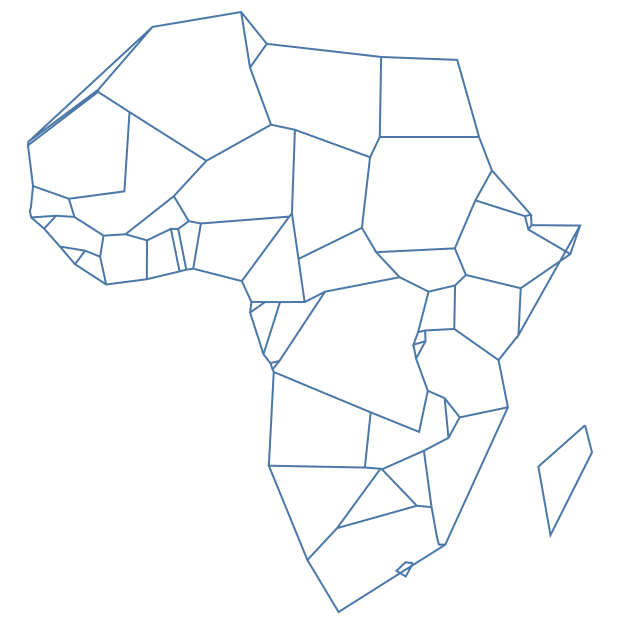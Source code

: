 {
    "background": "transparent",
    "view": {
        "fill": "transparent"
    },
    "config": {
        "view": {
            "continuousWidth": 400,
            "continuousHeight": 300
        }
    },
    "data": {
        "name": "data-f811bdd03136dc17114694f57567476a",
        "format": {
            "mesh": "data",
            "type": "topojson"
        }
    },
    "mark": {
        "type": "geoshape",
        "filled": false
    },
    "projection": {
        "reflectY": true,
        "type": "identity"
    },
    "width": 300,
    "$schema": "https://vega.github.io/schema/vega-lite/v4.8.1.json",
    "datasets": {
        "data-f811bdd03136dc17114694f57567476a": {
            "type": "Topology",
            "objects": {
                "data": {
                    "geometries": [
                        {
                            "id": "1",
                            "type": "Polygon",
                            "properties": {
                                "continent": "Africa",
                                "gdp_md_est": 150600,
                                "iso_a3": "TZA",
                                "name": "Tanzania",
                                "pop_est": 53950935
                            },
                            "bbox": [
                                29.339997592900346,
                                -11.720938002166735,
                                40.31659000000002,
                                -0.9500000000000001
                            ],
                            "arcs": [
                                [
                                    -6,
                                    0,
                                    -84,
                                    -82,
                                    -77,
                                    -3,
                                    -100,
                                    -140,
                                    -137
                                ]
                            ]
                        },
                        {
                            "id": "2",
                            "type": "Polygon",
                            "properties": {
                                "continent": "Africa",
                                "gdp_md_est": 906.5,
                                "iso_a3": "ESH",
                                "name": "W. Sahara",
                                "pop_est": 603253
                            },
                            "bbox": [
                                -17.06342322434257,
                                20.999752102130827,
                                -8.665124477564191,
                                27.656425889592356
                            ],
                            "arcs": [
                                [
                                    -106,
                                    -22,
                                    1,
                                    -115
                                ]
                            ]
                        },
                        {
                            "id": "11",
                            "type": "Polygon",
                            "properties": {
                                "continent": "Africa",
                                "gdp_md_est": 66010,
                                "iso_a3": "COD",
                                "name": "Dem. Rep. Congo",
                                "pop_est": 83301151
                            },
                            "bbox": [
                                12.182336866920252,
                                -13.257226657771831,
                                31.174149204235817,
                                5.256087754737123
                            ],
                            "arcs": [
                                [
                                    2,
                                    -81,
                                    -96,
                                    3,
                                    -93,
                                    -67,
                                    -63,
                                    -144,
                                    -138,
                                    -142,
                                    -101
                                ]
                            ]
                        },
                        {
                            "id": "12",
                            "type": "Polygon",
                            "properties": {
                                "continent": "Africa",
                                "gdp_md_est": 4719,
                                "iso_a3": "SOM",
                                "name": "Somalia",
                                "pop_est": 7531386
                            },
                            "bbox": [
                                40.98105,
                                -1.6832500000000001,
                                51.13387,
                                12.024640000000002
                            ],
                            "arcs": [
                                [
                                    -7,
                                    -126,
                                    -133,
                                    4
                                ]
                            ]
                        },
                        {
                            "id": "13",
                            "type": "Polygon",
                            "properties": {
                                "continent": "Africa",
                                "gdp_md_est": 152700,
                                "iso_a3": "KEN",
                                "name": "Kenya",
                                "pop_est": 47615739
                            },
                            "bbox": [
                                33.893568969666944,
                                -4.67677,
                                41.85508309264397,
                                5.506
                            ],
                            "arcs": [
                                [
                                    5,
                                    -139,
                                    -148,
                                    -127,
                                    6,
                                    7
                                ]
                            ]
                        },
                        {
                            "id": "14",
                            "type": "Polygon",
                            "properties": {
                                "continent": "Africa",
                                "gdp_md_est": 176300,
                                "iso_a3": "SDN",
                                "name": "Sudan",
                                "pop_est": 37345935
                            },
                            "bbox": [
                                21.93680999999998,
                                8.229187933785468,
                                38.410089959473225,
                                22
                            ],
                            "arcs": [
                                [
                                    -66,
                                    -10,
                                    -119,
                                    -117,
                                    8,
                                    -112,
                                    -128,
                                    -146
                                ]
                            ]
                        },
                        {
                            "id": "15",
                            "type": "Polygon",
                            "properties": {
                                "continent": "Africa",
                                "gdp_md_est": 30590,
                                "iso_a3": "TCD",
                                "name": "Chad",
                                "pop_est": 12075985
                            },
                            "bbox": [
                                13.540393507550789,
                                7.421924546737969,
                                23.886890000000108,
                                23.409719999999993
                            ],
                            "arcs": [
                                [
                                    9,
                                    -65,
                                    -33,
                                    -27,
                                    -120
                                ]
                            ]
                        },
                        {
                            "id": "25",
                            "type": "Polygon",
                            "properties": {
                                "continent": "Africa",
                                "gdp_md_est": 739100,
                                "iso_a3": "ZAF",
                                "name": "South Africa",
                                "pop_est": 54841552
                            },
                            "bbox": [
                                16.344976840895242,
                                -34.81916635512371,
                                32.830120477028885,
                                -22.091312758067588
                            ],
                            "arcs": [
                                [
                                    -16,
                                    -14,
                                    -13,
                                    -87,
                                    -91,
                                    -86,
                                    10
                                ],
                                [
                                    11
                                ]
                            ]
                        },
                        {
                            "id": "26",
                            "type": "Polygon",
                            "properties": {
                                "continent": "Africa",
                                "gdp_md_est": 6019,
                                "iso_a3": "LSO",
                                "name": "Lesotho",
                                "pop_est": 1958042
                            },
                            "bbox": [
                                26.999261915807637,
                                -30.645105889612225,
                                29.32516645683259,
                                -28.64750172293757
                            ],
                            "arcs": [
                                [
                                    11
                                ]
                            ]
                        },
                        {
                            "id": "48",
                            "type": "Polygon",
                            "properties": {
                                "continent": "Africa",
                                "gdp_md_est": 28330,
                                "iso_a3": "ZWE",
                                "name": "Zimbabwe",
                                "pop_est": 13805084
                            },
                            "bbox": [
                                25.264225701608012,
                                -22.271611830333935,
                                32.84986087416439,
                                -15.507786960515213
                            ],
                            "arcs": [
                                [
                                    12,
                                    -15,
                                    -78,
                                    -88
                                ]
                            ]
                        },
                        {
                            "id": "49",
                            "type": "Polygon",
                            "properties": {
                                "continent": "Africa",
                                "gdp_md_est": 35900,
                                "iso_a3": "BWA",
                                "name": "Botswana",
                                "pop_est": 2214858
                            },
                            "bbox": [
                                19.89545779794068,
                                -26.828542982695915,
                                29.43218834810904,
                                -17.661815687737374
                            ],
                            "arcs": [
                                [
                                    13,
                                    -18,
                                    -79,
                                    14
                                ]
                            ]
                        },
                        {
                            "id": "50",
                            "type": "Polygon",
                            "properties": {
                                "continent": "Africa",
                                "gdp_md_est": 25990,
                                "iso_a3": "NAM",
                                "name": "Namibia",
                                "pop_est": 2484780
                            },
                            "bbox": [
                                11.734198846085121,
                                -29.04546192801728,
                                25.08444339366457,
                                -16.94134286872407
                            ],
                            "arcs": [
                                [
                                    15,
                                    16,
                                    -98,
                                    -80,
                                    17
                                ]
                            ]
                        },
                        {
                            "id": "51",
                            "type": "Polygon",
                            "properties": {
                                "continent": "Africa",
                                "gdp_md_est": 39720,
                                "iso_a3": "SEN",
                                "name": "Senegal",
                                "pop_est": 14668522
                            },
                            "bbox": [
                                -17.62504269049066,
                                12.332089952031057,
                                -11.467899135778524,
                                16.59826365810281
                            ],
                            "arcs": [
                                [
                                    18,
                                    -24,
                                    -21,
                                    -44,
                                    -48,
                                    19,
                                    -103
                                ]
                            ]
                        },
                        {
                            "id": "52",
                            "type": "Polygon",
                            "properties": {
                                "continent": "Africa",
                                "gdp_md_est": 38090,
                                "iso_a3": "MLI",
                                "name": "Mali",
                                "pop_est": 17885245
                            },
                            "bbox": [
                                -12.170750291380301,
                                10.096360785355444,
                                4.2702099951438015,
                                24.974574082941
                            ],
                            "arcs": [
                                [
                                    20,
                                    -23,
                                    -110,
                                    -29,
                                    -57,
                                    -41,
                                    -45
                                ]
                            ]
                        },
                        {
                            "id": "53",
                            "type": "Polygon",
                            "properties": {
                                "continent": "Africa",
                                "gdp_md_est": 16710,
                                "iso_a3": "MRT",
                                "name": "Mauritania",
                                "pop_est": 3758571
                            },
                            "bbox": [
                                -17.06342322434257,
                                14.616834214735505,
                                -4.923337368174231,
                                27.395744126896005
                            ],
                            "arcs": [
                                [
                                    21,
                                    -111,
                                    22,
                                    23,
                                    24
                                ]
                            ]
                        },
                        {
                            "id": "54",
                            "type": "Polygon",
                            "properties": {
                                "continent": "Africa",
                                "gdp_md_est": 24310,
                                "iso_a3": "BEN",
                                "name": "Benin",
                                "pop_est": 11038805
                            },
                            "bbox": [
                                0.7723356461714843,
                                6.142157701029731,
                                3.7971122575117136,
                                12.23563589115821
                            ],
                            "arcs": [
                                [
                                    25,
                                    -37,
                                    -59,
                                    -28,
                                    -30
                                ]
                            ]
                        },
                        {
                            "id": "55",
                            "type": "Polygon",
                            "properties": {
                                "continent": "Africa",
                                "gdp_md_est": 20150,
                                "iso_a3": "NER",
                                "name": "Niger",
                                "pop_est": 19245344
                            },
                            "bbox": [
                                0.29564639649510127,
                                11.660167141155968,
                                15.903246697664315,
                                23.47166840259645
                            ],
                            "arcs": [
                                [
                                    26,
                                    -36,
                                    -31,
                                    27,
                                    -58,
                                    28,
                                    -109,
                                    -121
                                ]
                            ]
                        },
                        {
                            "id": "56",
                            "type": "Polygon",
                            "properties": {
                                "continent": "Africa",
                                "gdp_md_est": 1089000,
                                "iso_a3": "NGA",
                                "name": "Nigeria",
                                "pop_est": 190632261
                            },
                            "bbox": [
                                2.6917016943562544,
                                4.240594183769517,
                                14.577177768622533,
                                13.865923977102227
                            ],
                            "arcs": [
                                [
                                    29,
                                    30,
                                    -35,
                                    31
                                ]
                            ]
                        },
                        {
                            "id": "57",
                            "type": "Polygon",
                            "properties": {
                                "continent": "Africa",
                                "gdp_md_est": 77240,
                                "iso_a3": "CMR",
                                "name": "Cameroon",
                                "pop_est": 24994885
                            },
                            "bbox": [
                                8.48881554529089,
                                1.7276726342802957,
                                16.012852410555354,
                                12.85939626713733
                            ],
                            "arcs": [
                                [
                                    32,
                                    -64,
                                    -69,
                                    -71,
                                    -74,
                                    33,
                                    34,
                                    35
                                ]
                            ]
                        },
                        {
                            "id": "58",
                            "type": "Polygon",
                            "properties": {
                                "continent": "Africa",
                                "gdp_md_est": 11610,
                                "iso_a3": "TGO",
                                "name": "Togo",
                                "pop_est": 7965055
                            },
                            "bbox": [
                                -0.04978471515994442,
                                5.928837388528876,
                                1.8652405127123188,
                                11.018681748900804
                            ],
                            "arcs": [
                                [
                                    36,
                                    37,
                                    -39,
                                    -60
                                ]
                            ]
                        },
                        {
                            "id": "59",
                            "type": "Polygon",
                            "properties": {
                                "continent": "Africa",
                                "gdp_md_est": 120800,
                                "iso_a3": "GHA",
                                "name": "Ghana",
                                "pop_est": 27499924
                            },
                            "bbox": [
                                -3.244370083011262,
                                4.710462144383371,
                                1.0601216976049272,
                                11.098340969278722
                            ],
                            "arcs": [
                                [
                                    38,
                                    39,
                                    -42,
                                    -61
                                ]
                            ]
                        },
                        {
                            "id": "60",
                            "type": "Polygon",
                            "properties": {
                                "continent": "Africa",
                                "gdp_md_est": 87120,
                                "iso_a3": "CIV",
                                "name": "Côte d'Ivoire",
                                "pop_est": 24184810
                            },
                            "bbox": [
                                -8.60288021486862,
                                4.338288479017308,
                                -2.562189500326241,
                                10.524060777219134
                            ],
                            "arcs": [
                                [
                                    40,
                                    -62,
                                    41,
                                    42,
                                    -51,
                                    -46
                                ]
                            ]
                        },
                        {
                            "id": "61",
                            "type": "Polygon",
                            "properties": {
                                "continent": "Africa",
                                "gdp_md_est": 16080,
                                "iso_a3": "GIN",
                                "name": "Guinea",
                                "pop_est": 12413867
                            },
                            "bbox": [
                                -15.130311245168173,
                                7.309037380396376,
                                -7.832100389019188,
                                12.586182969610194
                            ],
                            "arcs": [
                                [
                                    43,
                                    44,
                                    45,
                                    -53,
                                    -54,
                                    46,
                                    -49
                                ]
                            ]
                        },
                        {
                            "id": "62",
                            "type": "Polygon",
                            "properties": {
                                "continent": "Africa",
                                "gdp_md_est": 2851,
                                "iso_a3": "GNB",
                                "name": "Guinea-Bissau",
                                "pop_est": 1792338
                            },
                            "bbox": [
                                -16.677451951554573,
                                11.040411688679526,
                                -13.700476040084325,
                                12.628170070847347
                            ],
                            "arcs": [
                                [
                                    47,
                                    48,
                                    49
                                ]
                            ]
                        },
                        {
                            "id": "63",
                            "type": "Polygon",
                            "properties": {
                                "continent": "Africa",
                                "gdp_md_est": 3881,
                                "iso_a3": "LBR",
                                "name": "Liberia",
                                "pop_est": 4689021
                            },
                            "bbox": [
                                -11.438779466182055,
                                4.355755113131963,
                                -7.539715135111763,
                                8.541055202666925
                            ],
                            "arcs": [
                                [
                                    50,
                                    51,
                                    -55,
                                    52
                                ]
                            ]
                        },
                        {
                            "id": "64",
                            "type": "Polygon",
                            "properties": {
                                "continent": "Africa",
                                "gdp_md_est": 10640,
                                "iso_a3": "SLE",
                                "name": "Sierra Leone",
                                "pop_est": 6163195
                            },
                            "bbox": [
                                -13.246550258832515,
                                6.7859168563057475,
                                -10.23009355309128,
                                10.046983954300558
                            ],
                            "arcs": [
                                [
                                    53,
                                    54,
                                    55
                                ]
                            ]
                        },
                        {
                            "id": "65",
                            "type": "Polygon",
                            "properties": {
                                "continent": "Africa",
                                "gdp_md_est": 32990,
                                "iso_a3": "BFA",
                                "name": "Burkina Faso",
                                "pop_est": 20107509
                            },
                            "bbox": [
                                -5.470564947929006,
                                9.610834865757141,
                                2.177107781593776,
                                15.116157741755728
                            ],
                            "arcs": [
                                [
                                    56,
                                    57,
                                    58,
                                    59,
                                    60,
                                    61
                                ]
                            ]
                        },
                        {
                            "id": "66",
                            "type": "Polygon",
                            "properties": {
                                "continent": "Africa",
                                "gdp_md_est": 3206,
                                "iso_a3": "CAF",
                                "name": "Central African Rep.",
                                "pop_est": 5625118
                            },
                            "bbox": [
                                14.459407179429348,
                                2.267639675298085,
                                27.37422610851749,
                                11.142395127807546
                            ],
                            "arcs": [
                                [
                                    62,
                                    -70,
                                    63,
                                    64,
                                    65,
                                    -145
                                ]
                            ]
                        },
                        {
                            "id": "67",
                            "type": "Polygon",
                            "properties": {
                                "continent": "Africa",
                                "gdp_md_est": 30270,
                                "iso_a3": "COG",
                                "name": "Congo",
                                "pop_est": 4954674
                            },
                            "bbox": [
                                11.093772820691925,
                                -5.037986748884791,
                                18.45306521980993,
                                3.728196519379452
                            ],
                            "arcs": [
                                [
                                    66,
                                    -95,
                                    67,
                                    -72,
                                    68,
                                    69
                                ]
                            ]
                        },
                        {
                            "id": "68",
                            "type": "Polygon",
                            "properties": {
                                "continent": "Africa",
                                "gdp_md_est": 35980,
                                "iso_a3": "GAB",
                                "name": "Gabon",
                                "pop_est": 1772255
                            },
                            "bbox": [
                                8.79799563969317,
                                -3.978826592630547,
                                14.425455763413595,
                                2.3267575138399934
                            ],
                            "arcs": [
                                [
                                    70,
                                    71,
                                    72,
                                    -75
                                ]
                            ]
                        },
                        {
                            "id": "69",
                            "type": "Polygon",
                            "properties": {
                                "continent": "Africa",
                                "gdp_md_est": 31770,
                                "iso_a3": "GNQ",
                                "name": "Eq. Guinea",
                                "pop_est": 778358
                            },
                            "bbox": [
                                9.305613234096256,
                                1.010119533691494,
                                11.285078973036462,
                                2.2838660750377358
                            ],
                            "arcs": [
                                [
                                    73,
                                    74,
                                    75
                                ]
                            ]
                        },
                        {
                            "id": "70",
                            "type": "Polygon",
                            "properties": {
                                "continent": "Africa",
                                "gdp_md_est": 65170,
                                "iso_a3": "ZMB",
                                "name": "Zambia",
                                "pop_est": 15972000
                            },
                            "bbox": [
                                21.887842644953874,
                                -17.961228936436484,
                                33.48568769708359,
                                -8.238256524288218
                            ],
                            "arcs": [
                                [
                                    76,
                                    -83,
                                    -89,
                                    77,
                                    78,
                                    79,
                                    -97,
                                    80
                                ]
                            ]
                        },
                        {
                            "id": "71",
                            "type": "Polygon",
                            "properties": {
                                "continent": "Africa",
                                "gdp_md_est": 21200,
                                "iso_a3": "MWI",
                                "name": "Malawi",
                                "pop_est": 19196246
                            },
                            "bbox": [
                                32.68816531752313,
                                -16.801299737213093,
                                35.77190473810836,
                                -9.23059905358906
                            ],
                            "arcs": [
                                [
                                    81,
                                    -90,
                                    82
                                ]
                            ]
                        },
                        {
                            "id": "72",
                            "type": "Polygon",
                            "properties": {
                                "continent": "Africa",
                                "gdp_md_est": 35010,
                                "iso_a3": "MOZ",
                                "name": "Mozambique",
                                "pop_est": 26573706
                            },
                            "bbox": [
                                30.17948123548183,
                                -26.742191664336197,
                                40.775475294768995,
                                -10.317096042525698
                            ],
                            "arcs": [
                                [
                                    83,
                                    84,
                                    85,
                                    -92,
                                    86,
                                    87,
                                    88,
                                    89
                                ]
                            ]
                        },
                        {
                            "id": "73",
                            "type": "Polygon",
                            "properties": {
                                "continent": "Africa",
                                "gdp_md_est": 11060,
                                "iso_a3": "SWZ",
                                "name": "eSwatini",
                                "pop_est": 1467152
                            },
                            "bbox": [
                                30.67660851412964,
                                -27.285879408478998,
                                32.07166548028107,
                                -25.66019052500895
                            ],
                            "arcs": [
                                [
                                    90,
                                    91
                                ]
                            ]
                        },
                        {
                            "id": "74",
                            "type": "MultiPolygon",
                            "properties": {
                                "continent": "Africa",
                                "gdp_md_est": 189000,
                                "iso_a3": "AGO",
                                "name": "Angola",
                                "pop_est": 29310273
                            },
                            "bbox": [
                                11.64009606288161,
                                -17.930636488519696,
                                24.079905226342845,
                                -4.438023369976136
                            ],
                            "arcs": [
                                [
                                    [
                                        92,
                                        93,
                                        94
                                    ]
                                ],
                                [
                                    [
                                        95,
                                        96,
                                        97,
                                        98
                                    ]
                                ]
                            ]
                        },
                        {
                            "id": "75",
                            "type": "Polygon",
                            "properties": {
                                "continent": "Africa",
                                "gdp_md_est": 7892,
                                "iso_a3": "BDI",
                                "name": "Burundi",
                                "pop_est": 11466756
                            },
                            "bbox": [
                                29.024926385216787,
                                -4.4999834122940925,
                                30.752240000000086,
                                -2.348486830254238
                            ],
                            "arcs": [
                                [
                                    99,
                                    100,
                                    -141
                                ]
                            ]
                        },
                        {
                            "id": "78",
                            "type": "Polygon",
                            "properties": {
                                "continent": "Africa",
                                "gdp_md_est": 36860,
                                "iso_a3": "MDG",
                                "name": "Madagascar",
                                "pop_est": 25054161
                            },
                            "bbox": [
                                43.254187046081,
                                -25.60143442149309,
                                50.47653689962553,
                                -12.04055673589197
                            ],
                            "arcs": [
                                [
                                    101
                                ]
                            ]
                        },
                        {
                            "id": "80",
                            "type": "Polygon",
                            "properties": {
                                "continent": "Africa",
                                "gdp_md_est": 3387,
                                "iso_a3": "GMB",
                                "name": "Gambia",
                                "pop_est": 2051363
                            },
                            "bbox": [
                                -16.841524624081273,
                                13.130284125211332,
                                -13.844963344772408,
                                13.876491807505985
                            ],
                            "arcs": [
                                [
                                    102,
                                    103
                                ]
                            ]
                        },
                        {
                            "id": "81",
                            "type": "Polygon",
                            "properties": {
                                "continent": "Africa",
                                "gdp_md_est": 130800,
                                "iso_a3": "TUN",
                                "name": "Tunisia",
                                "pop_est": 11403800
                            },
                            "bbox": [
                                7.524481642292244,
                                30.307556057246188,
                                11.488787469131012,
                                37.349994411766545
                            ],
                            "arcs": [
                                [
                                    -108,
                                    104,
                                    -123
                                ]
                            ]
                        },
                        {
                            "id": "82",
                            "type": "Polygon",
                            "properties": {
                                "continent": "Africa",
                                "gdp_md_est": 609400,
                                "iso_a3": "DZA",
                                "name": "Algeria",
                                "pop_est": 40969443
                            },
                            "bbox": [
                                -8.684399786809053,
                                19.057364203360038,
                                11.999505649471613,
                                37.11838064223437
                            ],
                            "arcs": [
                                [
                                    105,
                                    -114,
                                    106,
                                    107,
                                    -122,
                                    108,
                                    109,
                                    110
                                ]
                            ]
                        },
                        {
                            "id": "154",
                            "type": "Polygon",
                            "properties": {
                                "continent": "Africa",
                                "gdp_md_est": 9169,
                                "iso_a3": "ERI",
                                "name": "Eritrea",
                                "pop_est": 5918919
                            },
                            "bbox": [
                                36.32321999999999,
                                12.455415757695675,
                                43.08122602720016,
                                17.998307399970315
                            ],
                            "arcs": [
                                [
                                    111,
                                    112,
                                    -130,
                                    -129
                                ]
                            ]
                        },
                        {
                            "id": "162",
                            "type": "Polygon",
                            "properties": {
                                "continent": "Africa",
                                "gdp_md_est": 282800,
                                "iso_a3": "MAR",
                                "name": "Morocco",
                                "pop_est": 33986655
                            },
                            "bbox": [
                                -17.02042843267577,
                                21.420734157796577,
                                -1.1245511539663084,
                                35.75998810479399
                            ],
                            "arcs": [
                                [
                                    113,
                                    114,
                                    115
                                ]
                            ]
                        },
                        {
                            "id": "163",
                            "type": "Polygon",
                            "properties": {
                                "continent": "Africa",
                                "gdp_md_est": 1105000,
                                "iso_a3": "EGY",
                                "name": "Egypt",
                                "pop_est": 97041072
                            },
                            "bbox": [
                                24.70007,
                                22,
                                36.86622999999997,
                                31.58568
                            ],
                            "arcs": [
                                [
                                    116,
                                    -125,
                                    117
                                ]
                            ]
                        },
                        {
                            "id": "164",
                            "type": "Polygon",
                            "properties": {
                                "continent": "Africa",
                                "gdp_md_est": 90890,
                                "iso_a3": "LBY",
                                "name": "Libya",
                                "pop_est": 6653210
                            },
                            "bbox": [
                                9.319410841518163,
                                19.580470000000105,
                                25.16482,
                                33.13699575452324
                            ],
                            "arcs": [
                                [
                                    118,
                                    119,
                                    120,
                                    121,
                                    122,
                                    123,
                                    124
                                ]
                            ]
                        },
                        {
                            "id": "165",
                            "type": "Polygon",
                            "properties": {
                                "continent": "Africa",
                                "gdp_md_est": 174700,
                                "iso_a3": "ETH",
                                "name": "Ethiopia",
                                "pop_est": 105350020
                            },
                            "bbox": [
                                32.954180000000065,
                                3.42206,
                                47.78942,
                                14.959430000000168
                            ],
                            "arcs": [
                                [
                                    125,
                                    126,
                                    -147,
                                    127,
                                    128,
                                    -132,
                                    -134
                                ]
                            ]
                        },
                        {
                            "id": "166",
                            "type": "Polygon",
                            "properties": {
                                "continent": "Africa",
                                "gdp_md_est": 3345,
                                "iso_a3": "DJI",
                                "name": "Djibouti",
                                "pop_est": 865267
                            },
                            "bbox": [
                                41.66176000000013,
                                10.92687856693442,
                                43.31785241066467,
                                12.699638576707116
                            ],
                            "arcs": [
                                [
                                    129,
                                    130,
                                    -135,
                                    131
                                ]
                            ]
                        },
                        {
                            "id": "167",
                            "type": "Polygon",
                            "properties": {
                                "continent": "Africa",
                                "gdp_md_est": 12250,
                                "iso_a3": "-99",
                                "name": "Somaliland",
                                "pop_est": 3500000
                            },
                            "bbox": [
                                42.55875999999995,
                                7.99688000000009,
                                48.94820641459347,
                                11.462039699748857
                            ],
                            "arcs": [
                                [
                                    132,
                                    133,
                                    134,
                                    135
                                ]
                            ]
                        },
                        {
                            "id": "168",
                            "type": "Polygon",
                            "properties": {
                                "continent": "Africa",
                                "gdp_md_est": 84930,
                                "iso_a3": "UGA",
                                "name": "Uganda",
                                "pop_est": 39570125
                            },
                            "bbox": [
                                29.579466180140884,
                                -1.4433224422297855,
                                35.03599,
                                4.249884947362048
                            ],
                            "arcs": [
                                [
                                    136,
                                    -143,
                                    137,
                                    -149,
                                    138
                                ]
                            ]
                        },
                        {
                            "id": "169",
                            "type": "Polygon",
                            "properties": {
                                "continent": "Africa",
                                "gdp_md_est": 21970,
                                "iso_a3": "RWA",
                                "name": "Rwanda",
                                "pop_est": 11901484
                            },
                            "bbox": [
                                29.024926385216787,
                                -2.917857761246097,
                                30.816134881317712,
                                -1.1346591121504161
                            ],
                            "arcs": [
                                [
                                    139,
                                    140,
                                    141,
                                    142
                                ]
                            ]
                        },
                        {
                            "id": "176",
                            "type": "Polygon",
                            "properties": {
                                "continent": "Africa",
                                "gdp_md_est": 20880,
                                "iso_a3": "SSD",
                                "name": "S. Sudan",
                                "pop_est": 13026129
                            },
                            "bbox": [
                                23.886979580860668,
                                3.5091716042224625,
                                35.29800711823298,
                                12.248007757149992
                            ],
                            "arcs": [
                                [
                                    143,
                                    144,
                                    145,
                                    146,
                                    147,
                                    148
                                ]
                            ]
                        }
                    ],
                    "type": "GeometryCollection"
                }
            },
            "bbox": [
                -17.62504269049066,
                -34.81916635512371,
                51.13387,
                37.349994411766545
            ],
            "transform": {
                "scale": [
                    0.00006875898144947212,
                    0.0000721692329361232
                ],
                "translate": [
                    -17.62504269049066,
                    -34.81916635512371
                ]
            },
            "arcs": [
                [
                    [
                        826470,
                        417663
                    ],
                    [
                        16207,
                        -78154
                    ]
                ],
                [
                    [
                        8168,
                        773445
                    ],
                    [
                        625,
                        5855
                    ]
                ],
                [
                    [
                        683039,
                        420112
                    ],
                    [
                        20361,
                        -53208
                    ]
                ],
                [
                    [
                        435543,
                        397941
                    ],
                    [
                        -2038,
                        4297
                    ]
                ],
                [
                    [
                        968212,
                        640575
                    ],
                    [
                        -107086,
                        -181433
                    ]
                ],
                [
                    [
                        826470,
                        417663
                    ],
                    [
                        -77059,
                        51639
                    ]
                ],
                [
                    [
                        865052,
                        536767
                    ],
                    [
                        -3926,
                        -77625
                    ]
                ],
                [
                    [
                        861126,
                        459142
                    ],
                    [
                        -34656,
                        -41479
                    ]
                ],
                [
                    [
                        792497,
                        787305
                    ],
                    [
                        22453,
                        -55449
                    ]
                ],
                [
                    [
                        603015,
                        753779
                    ],
                    [
                        -14158,
                        -116921
                    ]
                ],
                [
                    [
                        733797,
                        111917
                    ],
                    [
                        -185559,
                        -111584
                    ],
                    [
                        -54193,
                        86165
                    ]
                ],
                [
                    [
                        677778,
                        81247
                    ],
                    [
                        -12669,
                        -22033
                    ],
                    [
                        -16113,
                        9281
                    ],
                    [
                        15635,
                        14195
                    ],
                    [
                        13147,
                        -1443
                    ]
                ],
                [
                    [
                        709965,
                        174141
                    ],
                    [
                        -25586,
                        2220
                    ]
                ],
                [
                    [
                        684379,
                        176361
                    ],
                    [
                        -138693,
                        -37086
                    ]
                ],
                [
                    [
                        623762,
                        236702
                    ],
                    [
                        60617,
                        -60341
                    ]
                ],
                [
                    [
                        545686,
                        139275
                    ],
                    [
                        -51641,
                        -52777
                    ]
                ],
                [
                    [
                        494045,
                        86498
                    ],
                    [
                        -67057,
                        156227
                    ]
                ],
                [
                    [
                        621148,
                        237738
                    ],
                    [
                        -75462,
                        -98463
                    ]
                ],
                [
                    [
                        13254,
                        670842
                    ],
                    [
                        3645,
                        35196
                    ]
                ],
                [
                    [
                        13781,
                        654074
                    ],
                    [
                        -2386,
                        10621
                    ]
                ],
                [
                    [
                        88877,
                        654880
                    ],
                    [
                        -9552,
                        30121
                    ]
                ],
                [
                    [
                        8168,
                        773445
                    ],
                    [
                        121861,
                        88625
                    ]
                ],
                [
                    [
                        184728,
                        828521
                    ],
                    [
                        -8936,
                        -131259
                    ],
                    [
                        -96467,
                        -12261
                    ]
                ],
                [
                    [
                        79325,
                        685001
                    ],
                    [
                        -62426,
                        21037
                    ]
                ],
                [
                    [
                        16899,
                        706038
                    ],
                    [
                        -8731,
                        67407
                    ]
                ],
                [
                    [
                        295478,
                        569190
                    ],
                    [
                        -12020,
                        -1617
                    ]
                ],
                [
                    [
                        472321,
                        799262
                    ],
                    [
                        -5170,
                        -138613
                    ]
                ],
                [
                    [
                        308850,
                        644033
                    ],
                    [
                        -21186,
                        3879
                    ]
                ],
                [
                    [
                        261783,
                        689325
                    ],
                    [
                        56611,
                        58562
                    ]
                ],
                [
                    [
                        295478,
                        569190
                    ],
                    [
                        13372,
                        74843
                    ]
                ],
                [
                    [
                        308850,
                        644033
                    ],
                    [
                        153728,
                        11410
                    ]
                ],
                [
                    [
                        379955,
                        548588
                    ],
                    [
                        -84477,
                        20602
                    ]
                ],
                [
                    [
                        467151,
                        660649
                    ],
                    [
                        11397,
                        -75343
                    ]
                ],
                [
                    [
                        396664,
                        514111
                    ],
                    [
                        -16709,
                        34477
                    ]
                ],
                [
                    [
                        379955,
                        548588
                    ],
                    [
                        82623,
                        106855
                    ]
                ],
                [
                    [
                        462578,
                        655443
                    ],
                    [
                        4573,
                        5206
                    ]
                ],
                [
                    [
                        269414,
                        634848
                    ],
                    [
                        14044,
                        -67275
                    ]
                ],
                [
                    [
                        283458,
                        567573
                    ],
                    [
                        -11709,
                        -2956
                    ]
                ],
                [
                    [
                        256677,
                        635144
                    ],
                    [
                        15072,
                        -70527
                    ]
                ],
                [
                    [
                        271749,
                        564617
                    ],
                    [
                        -56956,
                        -12946
                    ]
                ],
                [
                    [
                        139547,
                        623891
                    ],
                    [
                        38185,
                        2275
                    ]
                ],
                [
                    [
                        215209,
                        616075
                    ],
                    [
                        -416,
                        -64404
                    ]
                ],
                [
                    [
                        214793,
                        551671
                    ],
                    [
                        -70624,
                        -8729
                    ]
                ],
                [
                    [
                        57077,
                        656864
                    ],
                    [
                        31800,
                        -1984
                    ]
                ],
                [
                    [
                        88877,
                        654880
                    ],
                    [
                        50670,
                        -30989
                    ]
                ],
                [
                    [
                        139547,
                        623891
                    ],
                    [
                        -5954,
                        -34925
                    ]
                ],
                [
                    [
                        63679,
                        605829
                    ],
                    [
                        -27397,
                        29616
                    ]
                ],
                [
                    [
                        13781,
                        654074
                    ],
                    [
                        43296,
                        2790
                    ]
                ],
                [
                    [
                        57077,
                        656864
                    ],
                    [
                        -20795,
                        -21419
                    ]
                ],
                [
                    [
                        36282,
                        635445
                    ],
                    [
                        -22501,
                        18629
                    ]
                ],
                [
                    [
                        133593,
                        588966
                    ],
                    [
                        10576,
                        -46024
                    ]
                ],
                [
                    [
                        144169,
                        542942
                    ],
                    [
                        -54199,
                        33551
                    ]
                ],
                [
                    [
                        107549,
                        598945
                    ],
                    [
                        26044,
                        -9979
                    ]
                ],
                [
                    [
                        63679,
                        605829
                    ],
                    [
                        43870,
                        -6884
                    ]
                ],
                [
                    [
                        107549,
                        598945
                    ],
                    [
                        -17579,
                        -22452
                    ]
                ],
                [
                    [
                        89970,
                        576493
                    ],
                    [
                        -26291,
                        29336
                    ]
                ],
                [
                    [
                        177732,
                        626166
                    ],
                    [
                        84051,
                        63159
                    ]
                ],
                [
                    [
                        261783,
                        689325
                    ],
                    [
                        25881,
                        -41413
                    ]
                ],
                [
                    [
                        287664,
                        647912
                    ],
                    [
                        -18250,
                        -13064
                    ]
                ],
                [
                    [
                        269414,
                        634848
                    ],
                    [
                        -12737,
                        296
                    ]
                ],
                [
                    [
                        256677,
                        635144
                    ],
                    [
                        -41468,
                        -19069
                    ]
                ],
                [
                    [
                        215209,
                        616075
                    ],
                    [
                        -37477,
                        10091
                    ]
                ],
                [
                    [
                        654449,
                        554989
                    ],
                    [
                        -129745,
                        -23966
                    ]
                ],
                [
                    [
                        489215,
                        513887
                    ],
                    [
                        -10667,
                        71419
                    ]
                ],
                [
                    [
                        478548,
                        585306
                    ],
                    [
                        110309,
                        51552
                    ]
                ],
                [
                    [
                        588857,
                        636858
                    ],
                    [
                        24771,
                        -40366
                    ]
                ],
                [
                    [
                        524704,
                        531023
                    ],
                    [
                        -79372,
                        -114806
                    ]
                ],
                [
                    [
                        429617,
                        412658
                    ],
                    [
                        -11943,
                        14676
                    ]
                ],
                [
                    [
                        446500,
                        513879
                    ],
                    [
                        42715,
                        8
                    ]
                ],
                [
                    [
                        489215,
                        513887
                    ],
                    [
                        35489,
                        17136
                    ]
                ],
                [
                    [
                        420330,
                        513795
                    ],
                    [
                        26170,
                        84
                    ]
                ],
                [
                    [
                        446500,
                        513879
                    ],
                    [
                        -28826,
                        -86545
                    ]
                ],
                [
                    [
                        417674,
                        427334
                    ],
                    [
                        -23283,
                        69128
                    ]
                ],
                [
                    [
                        396664,
                        514111
                    ],
                    [
                        23666,
                        -316
                    ]
                ],
                [
                    [
                        420330,
                        513795
                    ],
                    [
                        -25939,
                        -17333
                    ]
                ],
                [
                    [
                        394391,
                        496462
                    ],
                    [
                        2273,
                        17649
                    ]
                ],
                [
                    [
                        703400,
                        366904
                    ],
                    [
                        29369,
                        -12341
                    ]
                ],
                [
                    [
                        696626,
                        267585
                    ],
                    [
                        -72864,
                        -30883
                    ]
                ],
                [
                    [
                        623762,
                        236702
                    ],
                    [
                        -2614,
                        1036
                    ]
                ],
                [
                    [
                        621148,
                        237738
                    ],
                    [
                        -27188,
                        1922
                    ]
                ],
                [
                    [
                        604099,
                        331060
                    ],
                    [
                        84170,
                        -32291
                    ],
                    [
                        15131,
                        68135
                    ]
                ],
                [
                    [
                        732769,
                        354563
                    ],
                    [
                        26187,
                        -31723
                    ]
                ],
                [
                    [
                        739381,
                        288867
                    ],
                    [
                        -6612,
                        65696
                    ]
                ],
                [
                    [
                        758956,
                        322840
                    ],
                    [
                        83721,
                        16669
                    ]
                ],
                [
                    [
                        842677,
                        339509
                    ],
                    [
                        -108880,
                        -227592
                    ]
                ],
                [
                    [
                        733797,
                        111917
                    ],
                    [
                        -11030,
                        116
                    ]
                ],
                [
                    [
                        719365,
                        124372
                    ],
                    [
                        -9400,
                        49769
                    ]
                ],
                [
                    [
                        709965,
                        174141
                    ],
                    [
                        -13339,
                        93444
                    ]
                ],
                [
                    [
                        696626,
                        267585
                    ],
                    [
                        42755,
                        21282
                    ]
                ],
                [
                    [
                        739381,
                        288867
                    ],
                    [
                        19575,
                        33973
                    ]
                ],
                [
                    [
                        722767,
                        112033
                    ],
                    [
                        -3402,
                        12339
                    ]
                ],
                [
                    [
                        719365,
                        124372
                    ],
                    [
                        3402,
                        -12339
                    ]
                ],
                [
                    [
                        445332,
                        416217
                    ],
                    [
                        -11827,
                        -13979
                    ]
                ],
                [
                    [
                        433505,
                        402238
                    ],
                    [
                        -3888,
                        10420
                    ]
                ],
                [
                    [
                        429617,
                        412658
                    ],
                    [
                        15715,
                        3559
                    ]
                ],
                [
                    [
                        435543,
                        397941
                    ],
                    [
                        168556,
                        -66881
                    ]
                ],
                [
                    [
                        604099,
                        331060
                    ],
                    [
                        -10139,
                        -91400
                    ]
                ],
                [
                    [
                        593960,
                        239660
                    ],
                    [
                        -166972,
                        3065
                    ]
                ],
                [
                    [
                        426988,
                        242725
                    ],
                    [
                        8555,
                        155216
                    ]
                ],
                [
                    [
                        699468,
                        449018
                    ],
                    [
                        -16429,
                        -28906
                    ]
                ],
                [
                    [
                        683039,
                        420112
                    ],
                    [
                        -4583,
                        23012
                    ]
                ],
                [
                    [
                        976870,
                        309680
                    ],
                    [
                        12123,
                        -44843
                    ],
                    [
                        -72247,
                        -137113
                    ],
                    [
                        -21036,
                        113504
                    ],
                    [
                        81160,
                        68452
                    ]
                ],
                [
                    [
                        13254,
                        670842
                    ],
                    [
                        -1859,
                        -6147
                    ]
                ],
                [
                    [
                        11395,
                        664695
                    ],
                    [
                        1859,
                        6147
                    ]
                ],
                [
                    [
                        378802,
                        994407
                    ],
                    [
                        44617,
                        -52785
                    ]
                ],
                [
                    [
                        130029,
                        862070
                    ],
                    [
                        273,
                        3612
                    ]
                ],
                [
                    [
                        224773,
                        969770
                    ],
                    [
                        154029,
                        24637
                    ]
                ],
                [
                    [
                        378802,
                        994407
                    ],
                    [
                        15433,
                        -91990
                    ]
                ],
                [
                    [
                        430846,
                        807696
                    ],
                    [
                        -112452,
                        -59809
                    ]
                ],
                [
                    [
                        318394,
                        747887
                    ],
                    [
                        -133666,
                        80634
                    ]
                ],
                [
                    [
                        184728,
                        828521
                    ],
                    [
                        -54699,
                        33549
                    ]
                ],
                [
                    [
                        786145,
                        682303
                    ],
                    [
                        28805,
                        49553
                    ]
                ],
                [
                    [
                        814950,
                        731856
                    ],
                    [
                        67935,
                        -73420
                    ]
                ],
                [
                    [
                        224773,
                        969770
                    ],
                    [
                        -94471,
                        -104088
                    ]
                ],
                [
                    [
                        130302,
                        865682
                    ],
                    [
                        -121509,
                        -86382
                    ]
                ],
                [
                    [
                        8793,
                        779300
                    ],
                    [
                        215980,
                        190470
                    ]
                ],
                [
                    [
                        792497,
                        787305
                    ],
                    [
                        -172577,
                        0
                    ]
                ],
                [
                    [
                        622317,
                        919898
                    ],
                    [
                        132355,
                        -4847
                    ],
                    [
                        37825,
                        -127746
                    ]
                ],
                [
                    [
                        619920,
                        787305
                    ],
                    [
                        -16905,
                        -33526
                    ]
                ],
                [
                    [
                        603015,
                        753779
                    ],
                    [
                        -130694,
                        45483
                    ]
                ],
                [
                    [
                        472321,
                        799262
                    ],
                    [
                        -41475,
                        8434
                    ]
                ],
                [
                    [
                        430846,
                        807696
                    ],
                    [
                        -36611,
                        94721
                    ]
                ],
                [
                    [
                        394235,
                        902417
                    ],
                    [
                        29184,
                        39205
                    ]
                ],
                [
                    [
                        423419,
                        941622
                    ],
                    [
                        198898,
                        -21724
                    ]
                ],
                [
                    [
                        622317,
                        919898
                    ],
                    [
                        -2397,
                        -132593
                    ]
                ],
                [
                    [
                        951359,
                        593358
                    ],
                    [
                        -86307,
                        -56591
                    ]
                ],
                [
                    [
                        865052,
                        536767
                    ],
                    [
                        -95363,
                        21991
                    ]
                ],
                [
                    [
                        750448,
                        602802
                    ],
                    [
                        35697,
                        79501
                    ]
                ],
                [
                    [
                        786145,
                        682303
                    ],
                    [
                        86128,
                        -26048
                    ]
                ],
                [
                    [
                        872273,
                        656255
                    ],
                    [
                        10612,
                        2181
                    ]
                ],
                [
                    [
                        882885,
                        658436
                    ],
                    [
                        932,
                        -17149
                    ]
                ],
                [
                    [
                        878458,
                        633872
                    ],
                    [
                        -6185,
                        22383
                    ]
                ],
                [
                    [
                        968212,
                        640575
                    ],
                    [
                        -16853,
                        -47217
                    ]
                ],
                [
                    [
                        951359,
                        593358
                    ],
                    [
                        -72901,
                        40514
                    ]
                ],
                [
                    [
                        878458,
                        633872
                    ],
                    [
                        5359,
                        7415
                    ]
                ],
                [
                    [
                        883817,
                        641287
                    ],
                    [
                        84395,
                        -712
                    ]
                ],
                [
                    [
                        749411,
                        469302
                    ],
                    [
                        -50678,
                        -2559
                    ]
                ],
                [
                    [
                        686521,
                        463880
                    ],
                    [
                        18244,
                        67210
                    ]
                ],
                [
                    [
                        750884,
                        541353
                    ],
                    [
                        -1473,
                        -72051
                    ]
                ],
                [
                    [
                        698733,
                        466743
                    ],
                    [
                        735,
                        -17725
                    ]
                ],
                [
                    [
                        699468,
                        449018
                    ],
                    [
                        -21012,
                        -5894
                    ]
                ],
                [
                    [
                        678456,
                        443124
                    ],
                    [
                        8065,
                        20756
                    ]
                ],
                [
                    [
                        686521,
                        463880
                    ],
                    [
                        12212,
                        2863
                    ]
                ],
                [
                    [
                        704765,
                        531090
                    ],
                    [
                        -50316,
                        23899
                    ]
                ],
                [
                    [
                        654449,
                        554989
                    ],
                    [
                        -40821,
                        41503
                    ]
                ],
                [
                    [
                        613628,
                        596492
                    ],
                    [
                        136820,
                        6310
                    ]
                ],
                [
                    [
                        750448,
                        602802
                    ],
                    [
                        19241,
                        -44044
                    ]
                ],
                [
                    [
                        769689,
                        558758
                    ],
                    [
                        -18805,
                        -17405
                    ]
                ],
                [
                    [
                        750884,
                        541353
                    ],
                    [
                        -46119,
                        -10263
                    ]
                ]
            ]
        }
    }
}